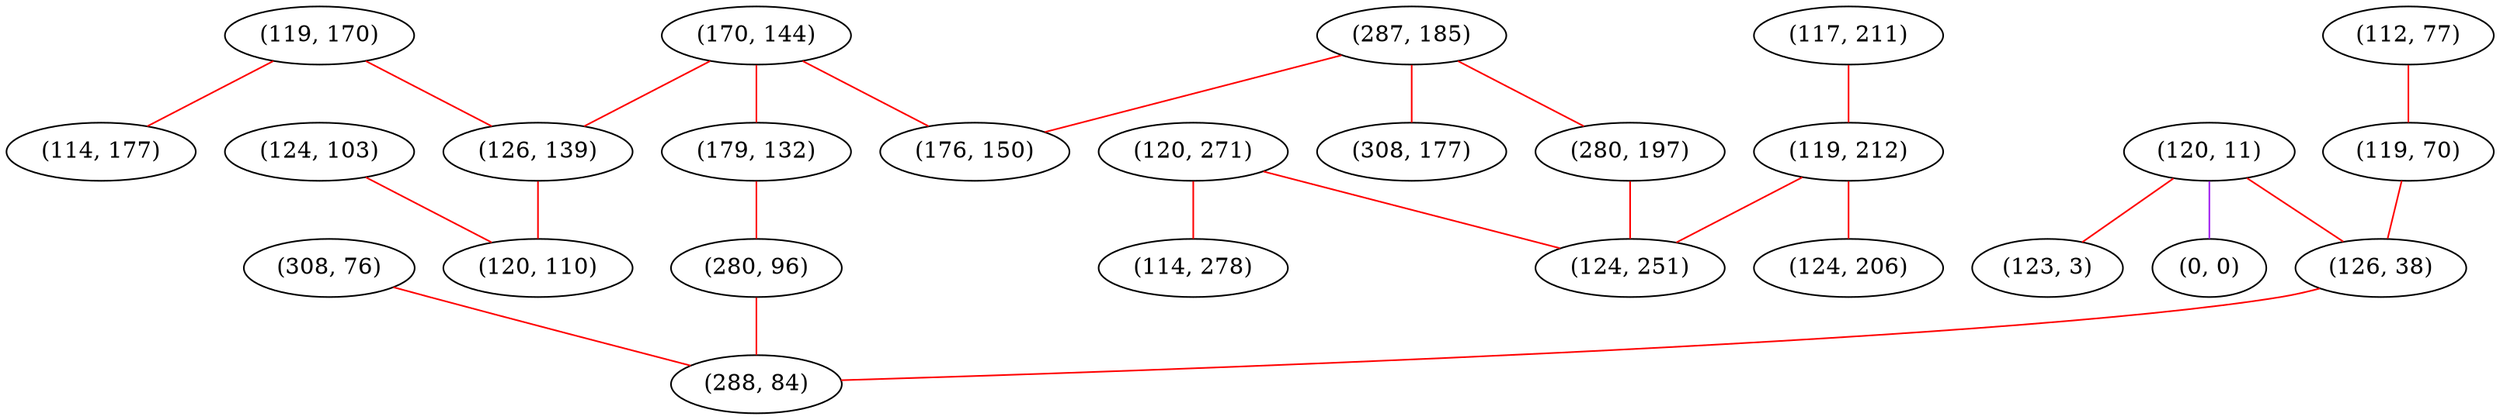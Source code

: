 graph "" {
"(308, 76)";
"(119, 170)";
"(170, 144)";
"(287, 185)";
"(124, 103)";
"(308, 177)";
"(112, 77)";
"(179, 132)";
"(120, 271)";
"(120, 11)";
"(280, 96)";
"(0, 0)";
"(114, 177)";
"(126, 139)";
"(176, 150)";
"(119, 70)";
"(123, 3)";
"(126, 38)";
"(117, 211)";
"(114, 278)";
"(288, 84)";
"(280, 197)";
"(119, 212)";
"(120, 110)";
"(124, 206)";
"(124, 251)";
"(308, 76)" -- "(288, 84)"  [color=red, key=0, weight=1];
"(119, 170)" -- "(126, 139)"  [color=red, key=0, weight=1];
"(119, 170)" -- "(114, 177)"  [color=red, key=0, weight=1];
"(170, 144)" -- "(126, 139)"  [color=red, key=0, weight=1];
"(170, 144)" -- "(176, 150)"  [color=red, key=0, weight=1];
"(170, 144)" -- "(179, 132)"  [color=red, key=0, weight=1];
"(287, 185)" -- "(176, 150)"  [color=red, key=0, weight=1];
"(287, 185)" -- "(280, 197)"  [color=red, key=0, weight=1];
"(287, 185)" -- "(308, 177)"  [color=red, key=0, weight=1];
"(124, 103)" -- "(120, 110)"  [color=red, key=0, weight=1];
"(112, 77)" -- "(119, 70)"  [color=red, key=0, weight=1];
"(179, 132)" -- "(280, 96)"  [color=red, key=0, weight=1];
"(120, 271)" -- "(114, 278)"  [color=red, key=0, weight=1];
"(120, 271)" -- "(124, 251)"  [color=red, key=0, weight=1];
"(120, 11)" -- "(0, 0)"  [color=purple, key=0, weight=4];
"(120, 11)" -- "(123, 3)"  [color=red, key=0, weight=1];
"(120, 11)" -- "(126, 38)"  [color=red, key=0, weight=1];
"(280, 96)" -- "(288, 84)"  [color=red, key=0, weight=1];
"(126, 139)" -- "(120, 110)"  [color=red, key=0, weight=1];
"(119, 70)" -- "(126, 38)"  [color=red, key=0, weight=1];
"(126, 38)" -- "(288, 84)"  [color=red, key=0, weight=1];
"(117, 211)" -- "(119, 212)"  [color=red, key=0, weight=1];
"(280, 197)" -- "(124, 251)"  [color=red, key=0, weight=1];
"(119, 212)" -- "(124, 206)"  [color=red, key=0, weight=1];
"(119, 212)" -- "(124, 251)"  [color=red, key=0, weight=1];
}
